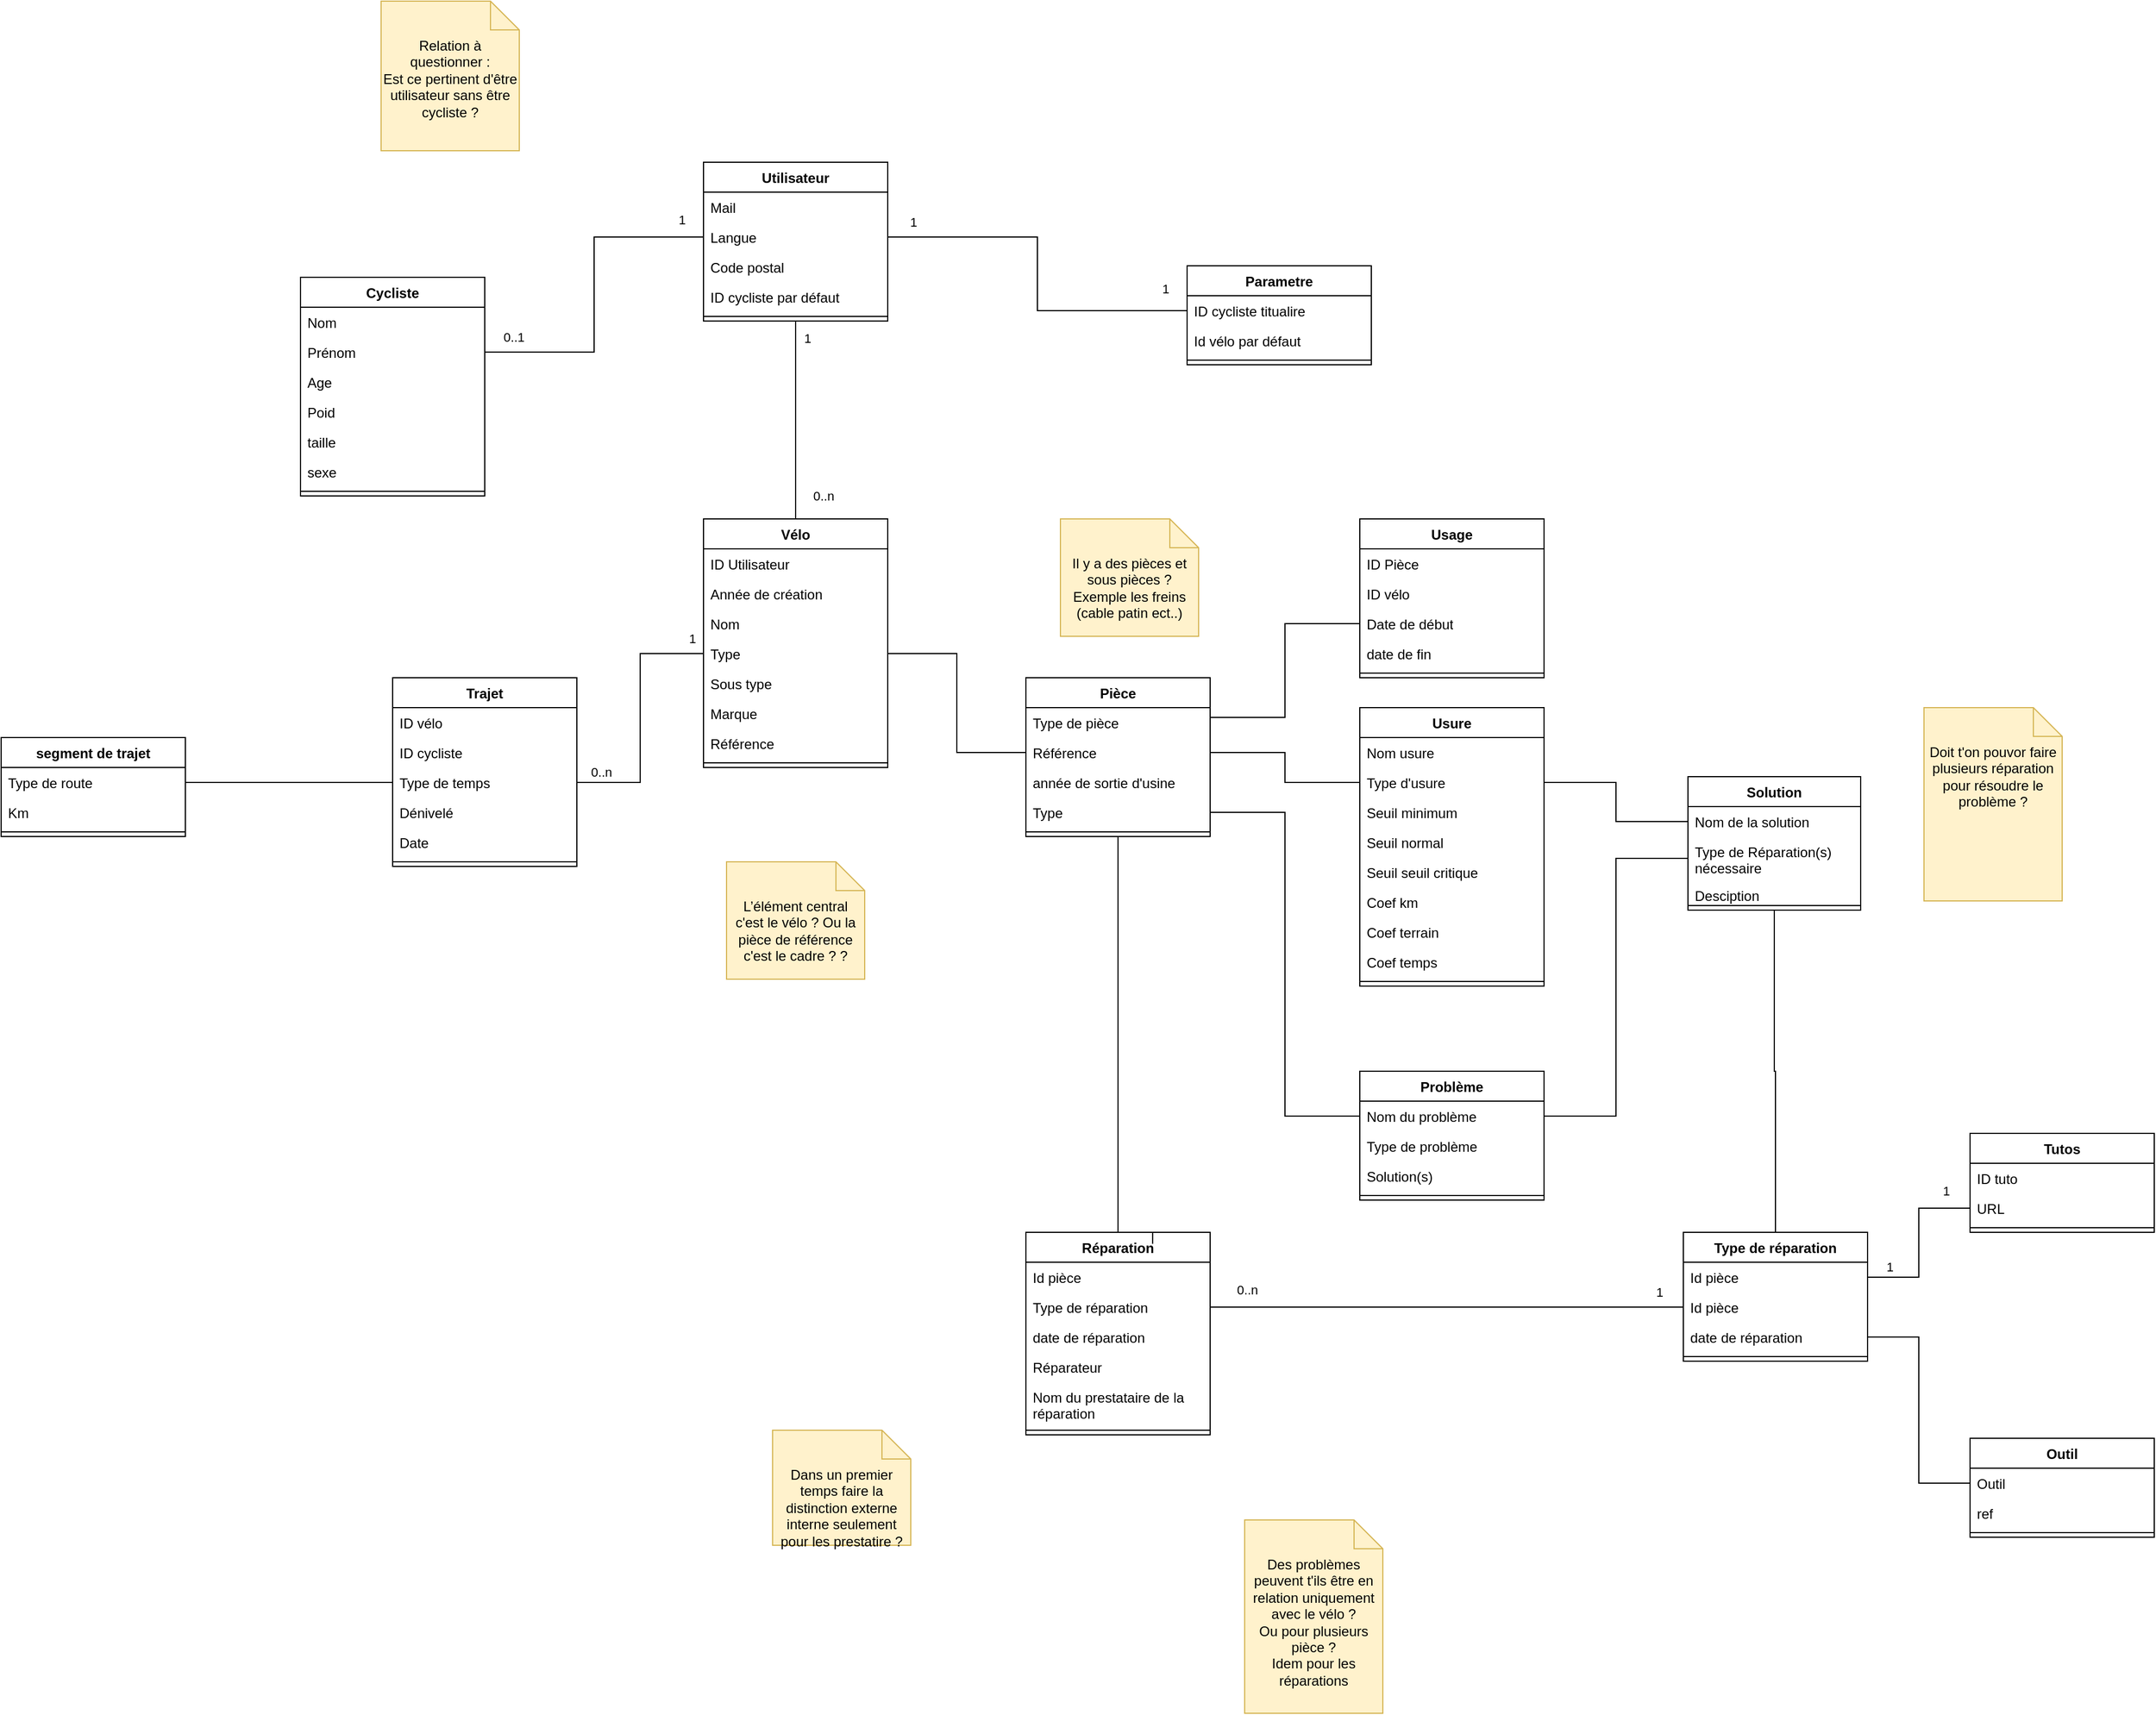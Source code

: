 <mxfile version="21.5.1" type="github">
  <diagram name="Page-1" id="J4AY9SnCHGe8KZv4-1K8">
    <mxGraphModel dx="1797" dy="1717" grid="1" gridSize="10" guides="1" tooltips="1" connect="1" arrows="1" fold="1" page="1" pageScale="1" pageWidth="827" pageHeight="1169" math="0" shadow="0">
      <root>
        <mxCell id="0" />
        <mxCell id="1" parent="0" />
        <mxCell id="DnWAwpr0GCzrHFZK8KwO-107" style="edgeStyle=orthogonalEdgeStyle;rounded=0;orthogonalLoop=1;jettySize=auto;html=1;exitX=0.5;exitY=1;exitDx=0;exitDy=0;entryX=0.5;entryY=0;entryDx=0;entryDy=0;endArrow=none;endFill=0;" edge="1" parent="1" source="DnWAwpr0GCzrHFZK8KwO-1" target="DnWAwpr0GCzrHFZK8KwO-11">
          <mxGeometry relative="1" as="geometry" />
        </mxCell>
        <mxCell id="DnWAwpr0GCzrHFZK8KwO-108" value="1" style="edgeLabel;html=1;align=center;verticalAlign=middle;resizable=0;points=[];fontSize=11;fontFamily=Helvetica;fontColor=default;" vertex="1" connectable="0" parent="DnWAwpr0GCzrHFZK8KwO-107">
          <mxGeometry x="-0.651" y="-2" relative="1" as="geometry">
            <mxPoint x="12" y="-15" as="offset" />
          </mxGeometry>
        </mxCell>
        <mxCell id="DnWAwpr0GCzrHFZK8KwO-109" value="0..n" style="edgeLabel;html=1;align=center;verticalAlign=middle;resizable=0;points=[];fontSize=11;fontFamily=Helvetica;fontColor=default;" vertex="1" connectable="0" parent="DnWAwpr0GCzrHFZK8KwO-107">
          <mxGeometry x="0.757" y="1" relative="1" as="geometry">
            <mxPoint x="23" y="1" as="offset" />
          </mxGeometry>
        </mxCell>
        <mxCell id="DnWAwpr0GCzrHFZK8KwO-1" value="Utilisateur" style="swimlane;fontStyle=1;align=center;verticalAlign=top;childLayout=stackLayout;horizontal=1;startSize=26;horizontalStack=0;resizeParent=1;resizeParentMax=0;resizeLast=0;collapsible=1;marginBottom=0;whiteSpace=wrap;html=1;" vertex="1" parent="1">
          <mxGeometry x="310" width="160" height="138" as="geometry" />
        </mxCell>
        <mxCell id="DnWAwpr0GCzrHFZK8KwO-10" value="Mail" style="text;strokeColor=none;fillColor=none;align=left;verticalAlign=top;spacingLeft=4;spacingRight=4;overflow=hidden;rotatable=0;points=[[0,0.5],[1,0.5]];portConstraint=eastwest;whiteSpace=wrap;html=1;" vertex="1" parent="DnWAwpr0GCzrHFZK8KwO-1">
          <mxGeometry y="26" width="160" height="26" as="geometry" />
        </mxCell>
        <mxCell id="DnWAwpr0GCzrHFZK8KwO-8" value="Langue" style="text;strokeColor=none;fillColor=none;align=left;verticalAlign=top;spacingLeft=4;spacingRight=4;overflow=hidden;rotatable=0;points=[[0,0.5],[1,0.5]];portConstraint=eastwest;whiteSpace=wrap;html=1;" vertex="1" parent="DnWAwpr0GCzrHFZK8KwO-1">
          <mxGeometry y="52" width="160" height="26" as="geometry" />
        </mxCell>
        <mxCell id="DnWAwpr0GCzrHFZK8KwO-9" value="Code postal" style="text;strokeColor=none;fillColor=none;align=left;verticalAlign=top;spacingLeft=4;spacingRight=4;overflow=hidden;rotatable=0;points=[[0,0.5],[1,0.5]];portConstraint=eastwest;whiteSpace=wrap;html=1;" vertex="1" parent="DnWAwpr0GCzrHFZK8KwO-1">
          <mxGeometry y="78" width="160" height="26" as="geometry" />
        </mxCell>
        <mxCell id="DnWAwpr0GCzrHFZK8KwO-59" value="ID cycliste par défaut" style="text;strokeColor=none;fillColor=none;align=left;verticalAlign=top;spacingLeft=4;spacingRight=4;overflow=hidden;rotatable=0;points=[[0,0.5],[1,0.5]];portConstraint=eastwest;whiteSpace=wrap;html=1;" vertex="1" parent="DnWAwpr0GCzrHFZK8KwO-1">
          <mxGeometry y="104" width="160" height="26" as="geometry" />
        </mxCell>
        <mxCell id="DnWAwpr0GCzrHFZK8KwO-3" value="" style="line;strokeWidth=1;fillColor=none;align=left;verticalAlign=middle;spacingTop=-1;spacingLeft=3;spacingRight=3;rotatable=0;labelPosition=right;points=[];portConstraint=eastwest;strokeColor=inherit;" vertex="1" parent="DnWAwpr0GCzrHFZK8KwO-1">
          <mxGeometry y="130" width="160" height="8" as="geometry" />
        </mxCell>
        <mxCell id="DnWAwpr0GCzrHFZK8KwO-11" value="Vélo" style="swimlane;fontStyle=1;align=center;verticalAlign=top;childLayout=stackLayout;horizontal=1;startSize=26;horizontalStack=0;resizeParent=1;resizeParentMax=0;resizeLast=0;collapsible=1;marginBottom=0;whiteSpace=wrap;html=1;" vertex="1" parent="1">
          <mxGeometry x="310" y="310" width="160" height="216" as="geometry" />
        </mxCell>
        <mxCell id="DnWAwpr0GCzrHFZK8KwO-20" value="ID Utilisateur" style="text;strokeColor=none;fillColor=none;align=left;verticalAlign=top;spacingLeft=4;spacingRight=4;overflow=hidden;rotatable=0;points=[[0,0.5],[1,0.5]];portConstraint=eastwest;whiteSpace=wrap;html=1;" vertex="1" parent="DnWAwpr0GCzrHFZK8KwO-11">
          <mxGeometry y="26" width="160" height="26" as="geometry" />
        </mxCell>
        <mxCell id="DnWAwpr0GCzrHFZK8KwO-13" value="Année de création" style="text;strokeColor=none;fillColor=none;align=left;verticalAlign=top;spacingLeft=4;spacingRight=4;overflow=hidden;rotatable=0;points=[[0,0.5],[1,0.5]];portConstraint=eastwest;whiteSpace=wrap;html=1;" vertex="1" parent="DnWAwpr0GCzrHFZK8KwO-11">
          <mxGeometry y="52" width="160" height="26" as="geometry" />
        </mxCell>
        <mxCell id="DnWAwpr0GCzrHFZK8KwO-16" value="Nom" style="text;strokeColor=none;fillColor=none;align=left;verticalAlign=top;spacingLeft=4;spacingRight=4;overflow=hidden;rotatable=0;points=[[0,0.5],[1,0.5]];portConstraint=eastwest;whiteSpace=wrap;html=1;" vertex="1" parent="DnWAwpr0GCzrHFZK8KwO-11">
          <mxGeometry y="78" width="160" height="26" as="geometry" />
        </mxCell>
        <mxCell id="DnWAwpr0GCzrHFZK8KwO-18" value="Type" style="text;strokeColor=none;fillColor=none;align=left;verticalAlign=top;spacingLeft=4;spacingRight=4;overflow=hidden;rotatable=0;points=[[0,0.5],[1,0.5]];portConstraint=eastwest;whiteSpace=wrap;html=1;" vertex="1" parent="DnWAwpr0GCzrHFZK8KwO-11">
          <mxGeometry y="104" width="160" height="26" as="geometry" />
        </mxCell>
        <mxCell id="DnWAwpr0GCzrHFZK8KwO-87" value="Sous type" style="text;strokeColor=none;fillColor=none;align=left;verticalAlign=top;spacingLeft=4;spacingRight=4;overflow=hidden;rotatable=0;points=[[0,0.5],[1,0.5]];portConstraint=eastwest;whiteSpace=wrap;html=1;" vertex="1" parent="DnWAwpr0GCzrHFZK8KwO-11">
          <mxGeometry y="130" width="160" height="26" as="geometry" />
        </mxCell>
        <mxCell id="DnWAwpr0GCzrHFZK8KwO-90" value="&lt;div&gt;Marque&lt;/div&gt;" style="text;strokeColor=none;fillColor=none;align=left;verticalAlign=top;spacingLeft=4;spacingRight=4;overflow=hidden;rotatable=0;points=[[0,0.5],[1,0.5]];portConstraint=eastwest;whiteSpace=wrap;html=1;" vertex="1" parent="DnWAwpr0GCzrHFZK8KwO-11">
          <mxGeometry y="156" width="160" height="26" as="geometry" />
        </mxCell>
        <mxCell id="DnWAwpr0GCzrHFZK8KwO-88" value="Référence" style="text;strokeColor=none;fillColor=none;align=left;verticalAlign=top;spacingLeft=4;spacingRight=4;overflow=hidden;rotatable=0;points=[[0,0.5],[1,0.5]];portConstraint=eastwest;whiteSpace=wrap;html=1;" vertex="1" parent="DnWAwpr0GCzrHFZK8KwO-11">
          <mxGeometry y="182" width="160" height="26" as="geometry" />
        </mxCell>
        <mxCell id="DnWAwpr0GCzrHFZK8KwO-19" value="" style="line;strokeWidth=1;fillColor=none;align=left;verticalAlign=middle;spacingTop=-1;spacingLeft=3;spacingRight=3;rotatable=0;labelPosition=right;points=[];portConstraint=eastwest;strokeColor=inherit;" vertex="1" parent="DnWAwpr0GCzrHFZK8KwO-11">
          <mxGeometry y="208" width="160" height="8" as="geometry" />
        </mxCell>
        <mxCell id="DnWAwpr0GCzrHFZK8KwO-95" style="edgeStyle=orthogonalEdgeStyle;rounded=0;orthogonalLoop=1;jettySize=auto;html=1;exitX=1;exitY=0.25;exitDx=0;exitDy=0;entryX=0;entryY=0.5;entryDx=0;entryDy=0;endArrow=none;endFill=0;" edge="1" parent="1" source="DnWAwpr0GCzrHFZK8KwO-21" target="DnWAwpr0GCzrHFZK8KwO-83">
          <mxGeometry relative="1" as="geometry" />
        </mxCell>
        <mxCell id="DnWAwpr0GCzrHFZK8KwO-21" value="Pièce" style="swimlane;fontStyle=1;align=center;verticalAlign=top;childLayout=stackLayout;horizontal=1;startSize=26;horizontalStack=0;resizeParent=1;resizeParentMax=0;resizeLast=0;collapsible=1;marginBottom=0;whiteSpace=wrap;html=1;" vertex="1" parent="1">
          <mxGeometry x="590" y="448" width="160" height="138" as="geometry" />
        </mxCell>
        <mxCell id="DnWAwpr0GCzrHFZK8KwO-23" value="Type de pièce" style="text;strokeColor=none;fillColor=none;align=left;verticalAlign=top;spacingLeft=4;spacingRight=4;overflow=hidden;rotatable=0;points=[[0,0.5],[1,0.5]];portConstraint=eastwest;whiteSpace=wrap;html=1;" vertex="1" parent="DnWAwpr0GCzrHFZK8KwO-21">
          <mxGeometry y="26" width="160" height="26" as="geometry" />
        </mxCell>
        <mxCell id="DnWAwpr0GCzrHFZK8KwO-24" value="Référence" style="text;strokeColor=none;fillColor=none;align=left;verticalAlign=top;spacingLeft=4;spacingRight=4;overflow=hidden;rotatable=0;points=[[0,0.5],[1,0.5]];portConstraint=eastwest;whiteSpace=wrap;html=1;" vertex="1" parent="DnWAwpr0GCzrHFZK8KwO-21">
          <mxGeometry y="52" width="160" height="26" as="geometry" />
        </mxCell>
        <mxCell id="DnWAwpr0GCzrHFZK8KwO-25" value="année de sortie d&#39;usine " style="text;strokeColor=none;fillColor=none;align=left;verticalAlign=top;spacingLeft=4;spacingRight=4;overflow=hidden;rotatable=0;points=[[0,0.5],[1,0.5]];portConstraint=eastwest;whiteSpace=wrap;html=1;" vertex="1" parent="DnWAwpr0GCzrHFZK8KwO-21">
          <mxGeometry y="78" width="160" height="26" as="geometry" />
        </mxCell>
        <mxCell id="DnWAwpr0GCzrHFZK8KwO-26" value="Type" style="text;strokeColor=none;fillColor=none;align=left;verticalAlign=top;spacingLeft=4;spacingRight=4;overflow=hidden;rotatable=0;points=[[0,0.5],[1,0.5]];portConstraint=eastwest;whiteSpace=wrap;html=1;" vertex="1" parent="DnWAwpr0GCzrHFZK8KwO-21">
          <mxGeometry y="104" width="160" height="26" as="geometry" />
        </mxCell>
        <mxCell id="DnWAwpr0GCzrHFZK8KwO-27" value="" style="line;strokeWidth=1;fillColor=none;align=left;verticalAlign=middle;spacingTop=-1;spacingLeft=3;spacingRight=3;rotatable=0;labelPosition=right;points=[];portConstraint=eastwest;strokeColor=inherit;" vertex="1" parent="DnWAwpr0GCzrHFZK8KwO-21">
          <mxGeometry y="130" width="160" height="8" as="geometry" />
        </mxCell>
        <mxCell id="DnWAwpr0GCzrHFZK8KwO-28" value="Trajet" style="swimlane;fontStyle=1;align=center;verticalAlign=top;childLayout=stackLayout;horizontal=1;startSize=26;horizontalStack=0;resizeParent=1;resizeParentMax=0;resizeLast=0;collapsible=1;marginBottom=0;whiteSpace=wrap;html=1;" vertex="1" parent="1">
          <mxGeometry x="40" y="448" width="160" height="164" as="geometry" />
        </mxCell>
        <mxCell id="DnWAwpr0GCzrHFZK8KwO-29" value="ID vélo" style="text;strokeColor=none;fillColor=none;align=left;verticalAlign=top;spacingLeft=4;spacingRight=4;overflow=hidden;rotatable=0;points=[[0,0.5],[1,0.5]];portConstraint=eastwest;whiteSpace=wrap;html=1;" vertex="1" parent="DnWAwpr0GCzrHFZK8KwO-28">
          <mxGeometry y="26" width="160" height="26" as="geometry" />
        </mxCell>
        <mxCell id="DnWAwpr0GCzrHFZK8KwO-30" value="ID cycliste" style="text;strokeColor=none;fillColor=none;align=left;verticalAlign=top;spacingLeft=4;spacingRight=4;overflow=hidden;rotatable=0;points=[[0,0.5],[1,0.5]];portConstraint=eastwest;whiteSpace=wrap;html=1;" vertex="1" parent="DnWAwpr0GCzrHFZK8KwO-28">
          <mxGeometry y="52" width="160" height="26" as="geometry" />
        </mxCell>
        <mxCell id="DnWAwpr0GCzrHFZK8KwO-32" value="Type de temps " style="text;strokeColor=none;fillColor=none;align=left;verticalAlign=top;spacingLeft=4;spacingRight=4;overflow=hidden;rotatable=0;points=[[0,0.5],[1,0.5]];portConstraint=eastwest;whiteSpace=wrap;html=1;" vertex="1" parent="DnWAwpr0GCzrHFZK8KwO-28">
          <mxGeometry y="78" width="160" height="26" as="geometry" />
        </mxCell>
        <mxCell id="DnWAwpr0GCzrHFZK8KwO-70" value="Dénivelé" style="text;strokeColor=none;fillColor=none;align=left;verticalAlign=top;spacingLeft=4;spacingRight=4;overflow=hidden;rotatable=0;points=[[0,0.5],[1,0.5]];portConstraint=eastwest;whiteSpace=wrap;html=1;" vertex="1" parent="DnWAwpr0GCzrHFZK8KwO-28">
          <mxGeometry y="104" width="160" height="26" as="geometry" />
        </mxCell>
        <mxCell id="DnWAwpr0GCzrHFZK8KwO-80" value="Date" style="text;strokeColor=none;fillColor=none;align=left;verticalAlign=top;spacingLeft=4;spacingRight=4;overflow=hidden;rotatable=0;points=[[0,0.5],[1,0.5]];portConstraint=eastwest;whiteSpace=wrap;html=1;" vertex="1" parent="DnWAwpr0GCzrHFZK8KwO-28">
          <mxGeometry y="130" width="160" height="26" as="geometry" />
        </mxCell>
        <mxCell id="DnWAwpr0GCzrHFZK8KwO-34" value="" style="line;strokeWidth=1;fillColor=none;align=left;verticalAlign=middle;spacingTop=-1;spacingLeft=3;spacingRight=3;rotatable=0;labelPosition=right;points=[];portConstraint=eastwest;strokeColor=inherit;" vertex="1" parent="DnWAwpr0GCzrHFZK8KwO-28">
          <mxGeometry y="156" width="160" height="8" as="geometry" />
        </mxCell>
        <mxCell id="DnWAwpr0GCzrHFZK8KwO-38" value="segment de trajet" style="swimlane;fontStyle=1;align=center;verticalAlign=top;childLayout=stackLayout;horizontal=1;startSize=26;horizontalStack=0;resizeParent=1;resizeParentMax=0;resizeLast=0;collapsible=1;marginBottom=0;whiteSpace=wrap;html=1;" vertex="1" parent="1">
          <mxGeometry x="-300" y="500" width="160" height="86" as="geometry" />
        </mxCell>
        <mxCell id="DnWAwpr0GCzrHFZK8KwO-42" value="Type de route " style="text;strokeColor=none;fillColor=none;align=left;verticalAlign=top;spacingLeft=4;spacingRight=4;overflow=hidden;rotatable=0;points=[[0,0.5],[1,0.5]];portConstraint=eastwest;whiteSpace=wrap;html=1;" vertex="1" parent="DnWAwpr0GCzrHFZK8KwO-38">
          <mxGeometry y="26" width="160" height="26" as="geometry" />
        </mxCell>
        <mxCell id="DnWAwpr0GCzrHFZK8KwO-47" value="Km" style="text;strokeColor=none;fillColor=none;align=left;verticalAlign=top;spacingLeft=4;spacingRight=4;overflow=hidden;rotatable=0;points=[[0,0.5],[1,0.5]];portConstraint=eastwest;whiteSpace=wrap;html=1;" vertex="1" parent="DnWAwpr0GCzrHFZK8KwO-38">
          <mxGeometry y="52" width="160" height="26" as="geometry" />
        </mxCell>
        <mxCell id="DnWAwpr0GCzrHFZK8KwO-44" value="" style="line;strokeWidth=1;fillColor=none;align=left;verticalAlign=middle;spacingTop=-1;spacingLeft=3;spacingRight=3;rotatable=0;labelPosition=right;points=[];portConstraint=eastwest;strokeColor=inherit;" vertex="1" parent="DnWAwpr0GCzrHFZK8KwO-38">
          <mxGeometry y="78" width="160" height="8" as="geometry" />
        </mxCell>
        <mxCell id="DnWAwpr0GCzrHFZK8KwO-46" value="" style="edgeStyle=orthogonalEdgeStyle;rounded=0;orthogonalLoop=1;jettySize=auto;html=1;endArrow=none;endFill=0;" edge="1" parent="1" source="DnWAwpr0GCzrHFZK8KwO-42">
          <mxGeometry relative="1" as="geometry">
            <mxPoint x="40" y="539" as="targetPoint" />
          </mxGeometry>
        </mxCell>
        <mxCell id="DnWAwpr0GCzrHFZK8KwO-50" value="Cycliste" style="swimlane;fontStyle=1;align=center;verticalAlign=top;childLayout=stackLayout;horizontal=1;startSize=26;horizontalStack=0;resizeParent=1;resizeParentMax=0;resizeLast=0;collapsible=1;marginBottom=0;whiteSpace=wrap;html=1;" vertex="1" parent="1">
          <mxGeometry x="-40" y="100" width="160" height="190" as="geometry" />
        </mxCell>
        <mxCell id="DnWAwpr0GCzrHFZK8KwO-51" value="Nom" style="text;strokeColor=none;fillColor=none;align=left;verticalAlign=top;spacingLeft=4;spacingRight=4;overflow=hidden;rotatable=0;points=[[0,0.5],[1,0.5]];portConstraint=eastwest;whiteSpace=wrap;html=1;" vertex="1" parent="DnWAwpr0GCzrHFZK8KwO-50">
          <mxGeometry y="26" width="160" height="26" as="geometry" />
        </mxCell>
        <mxCell id="DnWAwpr0GCzrHFZK8KwO-52" value="Prénom" style="text;strokeColor=none;fillColor=none;align=left;verticalAlign=top;spacingLeft=4;spacingRight=4;overflow=hidden;rotatable=0;points=[[0,0.5],[1,0.5]];portConstraint=eastwest;whiteSpace=wrap;html=1;" vertex="1" parent="DnWAwpr0GCzrHFZK8KwO-50">
          <mxGeometry y="52" width="160" height="26" as="geometry" />
        </mxCell>
        <mxCell id="DnWAwpr0GCzrHFZK8KwO-53" value="&lt;div&gt;Age&lt;/div&gt;" style="text;strokeColor=none;fillColor=none;align=left;verticalAlign=top;spacingLeft=4;spacingRight=4;overflow=hidden;rotatable=0;points=[[0,0.5],[1,0.5]];portConstraint=eastwest;whiteSpace=wrap;html=1;" vertex="1" parent="DnWAwpr0GCzrHFZK8KwO-50">
          <mxGeometry y="78" width="160" height="26" as="geometry" />
        </mxCell>
        <mxCell id="DnWAwpr0GCzrHFZK8KwO-56" value="Poid" style="text;strokeColor=none;fillColor=none;align=left;verticalAlign=top;spacingLeft=4;spacingRight=4;overflow=hidden;rotatable=0;points=[[0,0.5],[1,0.5]];portConstraint=eastwest;whiteSpace=wrap;html=1;" vertex="1" parent="DnWAwpr0GCzrHFZK8KwO-50">
          <mxGeometry y="104" width="160" height="26" as="geometry" />
        </mxCell>
        <mxCell id="DnWAwpr0GCzrHFZK8KwO-57" value="taille" style="text;strokeColor=none;fillColor=none;align=left;verticalAlign=top;spacingLeft=4;spacingRight=4;overflow=hidden;rotatable=0;points=[[0,0.5],[1,0.5]];portConstraint=eastwest;whiteSpace=wrap;html=1;" vertex="1" parent="DnWAwpr0GCzrHFZK8KwO-50">
          <mxGeometry y="130" width="160" height="26" as="geometry" />
        </mxCell>
        <mxCell id="DnWAwpr0GCzrHFZK8KwO-58" value="sexe" style="text;strokeColor=none;fillColor=none;align=left;verticalAlign=top;spacingLeft=4;spacingRight=4;overflow=hidden;rotatable=0;points=[[0,0.5],[1,0.5]];portConstraint=eastwest;whiteSpace=wrap;html=1;" vertex="1" parent="DnWAwpr0GCzrHFZK8KwO-50">
          <mxGeometry y="156" width="160" height="26" as="geometry" />
        </mxCell>
        <mxCell id="DnWAwpr0GCzrHFZK8KwO-54" value="" style="line;strokeWidth=1;fillColor=none;align=left;verticalAlign=middle;spacingTop=-1;spacingLeft=3;spacingRight=3;rotatable=0;labelPosition=right;points=[];portConstraint=eastwest;strokeColor=inherit;" vertex="1" parent="DnWAwpr0GCzrHFZK8KwO-50">
          <mxGeometry y="182" width="160" height="8" as="geometry" />
        </mxCell>
        <mxCell id="DnWAwpr0GCzrHFZK8KwO-55" style="edgeStyle=orthogonalEdgeStyle;rounded=0;orthogonalLoop=1;jettySize=auto;html=1;exitX=0;exitY=0.5;exitDx=0;exitDy=0;entryX=1;entryY=0.5;entryDx=0;entryDy=0;endArrow=none;endFill=0;" edge="1" parent="1" source="DnWAwpr0GCzrHFZK8KwO-8" target="DnWAwpr0GCzrHFZK8KwO-52">
          <mxGeometry relative="1" as="geometry" />
        </mxCell>
        <mxCell id="DnWAwpr0GCzrHFZK8KwO-104" value="0..1" style="edgeLabel;html=1;align=center;verticalAlign=middle;resizable=0;points=[];" vertex="1" connectable="0" parent="DnWAwpr0GCzrHFZK8KwO-55">
          <mxGeometry x="0.828" y="3" relative="1" as="geometry">
            <mxPoint y="-16" as="offset" />
          </mxGeometry>
        </mxCell>
        <mxCell id="DnWAwpr0GCzrHFZK8KwO-105" value="1" style="edgeLabel;html=1;align=center;verticalAlign=middle;resizable=0;points=[];" vertex="1" connectable="0" parent="DnWAwpr0GCzrHFZK8KwO-55">
          <mxGeometry x="-0.865" relative="1" as="geometry">
            <mxPoint y="-15" as="offset" />
          </mxGeometry>
        </mxCell>
        <mxCell id="DnWAwpr0GCzrHFZK8KwO-60" value="Parametre" style="swimlane;fontStyle=1;align=center;verticalAlign=top;childLayout=stackLayout;horizontal=1;startSize=26;horizontalStack=0;resizeParent=1;resizeParentMax=0;resizeLast=0;collapsible=1;marginBottom=0;whiteSpace=wrap;html=1;" vertex="1" parent="1">
          <mxGeometry x="730" y="90" width="160" height="86" as="geometry" />
        </mxCell>
        <mxCell id="DnWAwpr0GCzrHFZK8KwO-61" value="ID cycliste titualire" style="text;strokeColor=none;fillColor=none;align=left;verticalAlign=top;spacingLeft=4;spacingRight=4;overflow=hidden;rotatable=0;points=[[0,0.5],[1,0.5]];portConstraint=eastwest;whiteSpace=wrap;html=1;" vertex="1" parent="DnWAwpr0GCzrHFZK8KwO-60">
          <mxGeometry y="26" width="160" height="26" as="geometry" />
        </mxCell>
        <mxCell id="DnWAwpr0GCzrHFZK8KwO-62" value="Id vélo par défaut" style="text;strokeColor=none;fillColor=none;align=left;verticalAlign=top;spacingLeft=4;spacingRight=4;overflow=hidden;rotatable=0;points=[[0,0.5],[1,0.5]];portConstraint=eastwest;whiteSpace=wrap;html=1;" vertex="1" parent="DnWAwpr0GCzrHFZK8KwO-60">
          <mxGeometry y="52" width="160" height="26" as="geometry" />
        </mxCell>
        <mxCell id="DnWAwpr0GCzrHFZK8KwO-67" value="" style="line;strokeWidth=1;fillColor=none;align=left;verticalAlign=middle;spacingTop=-1;spacingLeft=3;spacingRight=3;rotatable=0;labelPosition=right;points=[];portConstraint=eastwest;strokeColor=inherit;" vertex="1" parent="DnWAwpr0GCzrHFZK8KwO-60">
          <mxGeometry y="78" width="160" height="8" as="geometry" />
        </mxCell>
        <mxCell id="DnWAwpr0GCzrHFZK8KwO-68" style="edgeStyle=orthogonalEdgeStyle;rounded=0;orthogonalLoop=1;jettySize=auto;html=1;exitX=1;exitY=0.5;exitDx=0;exitDy=0;entryX=0;entryY=0.5;entryDx=0;entryDy=0;endArrow=none;endFill=0;" edge="1" parent="1" source="DnWAwpr0GCzrHFZK8KwO-8" target="DnWAwpr0GCzrHFZK8KwO-61">
          <mxGeometry relative="1" as="geometry" />
        </mxCell>
        <mxCell id="DnWAwpr0GCzrHFZK8KwO-102" value="1" style="edgeLabel;html=1;align=center;verticalAlign=middle;resizable=0;points=[];" vertex="1" connectable="0" parent="DnWAwpr0GCzrHFZK8KwO-68">
          <mxGeometry x="-0.865" y="-3" relative="1" as="geometry">
            <mxPoint y="-16" as="offset" />
          </mxGeometry>
        </mxCell>
        <mxCell id="DnWAwpr0GCzrHFZK8KwO-103" value="1" style="edgeLabel;html=1;align=center;verticalAlign=middle;resizable=0;points=[];" vertex="1" connectable="0" parent="DnWAwpr0GCzrHFZK8KwO-68">
          <mxGeometry x="0.879" y="-1" relative="1" as="geometry">
            <mxPoint y="-20" as="offset" />
          </mxGeometry>
        </mxCell>
        <mxCell id="DnWAwpr0GCzrHFZK8KwO-71" value="Usure" style="swimlane;fontStyle=1;align=center;verticalAlign=top;childLayout=stackLayout;horizontal=1;startSize=26;horizontalStack=0;resizeParent=1;resizeParentMax=0;resizeLast=0;collapsible=1;marginBottom=0;whiteSpace=wrap;html=1;" vertex="1" parent="1">
          <mxGeometry x="880" y="474" width="160" height="242" as="geometry" />
        </mxCell>
        <mxCell id="DnWAwpr0GCzrHFZK8KwO-75" value="Nom usure" style="text;strokeColor=none;fillColor=none;align=left;verticalAlign=top;spacingLeft=4;spacingRight=4;overflow=hidden;rotatable=0;points=[[0,0.5],[1,0.5]];portConstraint=eastwest;whiteSpace=wrap;html=1;" vertex="1" parent="DnWAwpr0GCzrHFZK8KwO-71">
          <mxGeometry y="26" width="160" height="26" as="geometry" />
        </mxCell>
        <mxCell id="DnWAwpr0GCzrHFZK8KwO-72" value="Type d&#39;usure" style="text;strokeColor=none;fillColor=none;align=left;verticalAlign=top;spacingLeft=4;spacingRight=4;overflow=hidden;rotatable=0;points=[[0,0.5],[1,0.5]];portConstraint=eastwest;whiteSpace=wrap;html=1;" vertex="1" parent="DnWAwpr0GCzrHFZK8KwO-71">
          <mxGeometry y="52" width="160" height="26" as="geometry" />
        </mxCell>
        <mxCell id="DnWAwpr0GCzrHFZK8KwO-120" value="Seuil minimum" style="text;strokeColor=none;fillColor=none;align=left;verticalAlign=top;spacingLeft=4;spacingRight=4;overflow=hidden;rotatable=0;points=[[0,0.5],[1,0.5]];portConstraint=eastwest;whiteSpace=wrap;html=1;" vertex="1" parent="DnWAwpr0GCzrHFZK8KwO-71">
          <mxGeometry y="78" width="160" height="26" as="geometry" />
        </mxCell>
        <mxCell id="DnWAwpr0GCzrHFZK8KwO-121" value="Seuil normal " style="text;strokeColor=none;fillColor=none;align=left;verticalAlign=top;spacingLeft=4;spacingRight=4;overflow=hidden;rotatable=0;points=[[0,0.5],[1,0.5]];portConstraint=eastwest;whiteSpace=wrap;html=1;" vertex="1" parent="DnWAwpr0GCzrHFZK8KwO-71">
          <mxGeometry y="104" width="160" height="26" as="geometry" />
        </mxCell>
        <mxCell id="DnWAwpr0GCzrHFZK8KwO-126" value="Seuil seuil critique " style="text;strokeColor=none;fillColor=none;align=left;verticalAlign=top;spacingLeft=4;spacingRight=4;overflow=hidden;rotatable=0;points=[[0,0.5],[1,0.5]];portConstraint=eastwest;whiteSpace=wrap;html=1;" vertex="1" parent="DnWAwpr0GCzrHFZK8KwO-71">
          <mxGeometry y="130" width="160" height="26" as="geometry" />
        </mxCell>
        <mxCell id="DnWAwpr0GCzrHFZK8KwO-127" value="Coef km" style="text;strokeColor=none;fillColor=none;align=left;verticalAlign=top;spacingLeft=4;spacingRight=4;overflow=hidden;rotatable=0;points=[[0,0.5],[1,0.5]];portConstraint=eastwest;whiteSpace=wrap;html=1;" vertex="1" parent="DnWAwpr0GCzrHFZK8KwO-71">
          <mxGeometry y="156" width="160" height="26" as="geometry" />
        </mxCell>
        <mxCell id="DnWAwpr0GCzrHFZK8KwO-128" value="Coef terrain" style="text;strokeColor=none;fillColor=none;align=left;verticalAlign=top;spacingLeft=4;spacingRight=4;overflow=hidden;rotatable=0;points=[[0,0.5],[1,0.5]];portConstraint=eastwest;whiteSpace=wrap;html=1;" vertex="1" parent="DnWAwpr0GCzrHFZK8KwO-71">
          <mxGeometry y="182" width="160" height="26" as="geometry" />
        </mxCell>
        <mxCell id="DnWAwpr0GCzrHFZK8KwO-129" value="Coef temps" style="text;strokeColor=none;fillColor=none;align=left;verticalAlign=top;spacingLeft=4;spacingRight=4;overflow=hidden;rotatable=0;points=[[0,0.5],[1,0.5]];portConstraint=eastwest;whiteSpace=wrap;html=1;" vertex="1" parent="DnWAwpr0GCzrHFZK8KwO-71">
          <mxGeometry y="208" width="160" height="26" as="geometry" />
        </mxCell>
        <mxCell id="DnWAwpr0GCzrHFZK8KwO-76" value="" style="line;strokeWidth=1;fillColor=none;align=left;verticalAlign=middle;spacingTop=-1;spacingLeft=3;spacingRight=3;rotatable=0;labelPosition=right;points=[];portConstraint=eastwest;strokeColor=inherit;" vertex="1" parent="DnWAwpr0GCzrHFZK8KwO-71">
          <mxGeometry y="234" width="160" height="8" as="geometry" />
        </mxCell>
        <mxCell id="DnWAwpr0GCzrHFZK8KwO-81" value="Usage" style="swimlane;fontStyle=1;align=center;verticalAlign=top;childLayout=stackLayout;horizontal=1;startSize=26;horizontalStack=0;resizeParent=1;resizeParentMax=0;resizeLast=0;collapsible=1;marginBottom=0;whiteSpace=wrap;html=1;" vertex="1" parent="1">
          <mxGeometry x="880" y="310" width="160" height="138" as="geometry" />
        </mxCell>
        <mxCell id="DnWAwpr0GCzrHFZK8KwO-82" value="ID Pièce" style="text;strokeColor=none;fillColor=none;align=left;verticalAlign=top;spacingLeft=4;spacingRight=4;overflow=hidden;rotatable=0;points=[[0,0.5],[1,0.5]];portConstraint=eastwest;whiteSpace=wrap;html=1;" vertex="1" parent="DnWAwpr0GCzrHFZK8KwO-81">
          <mxGeometry y="26" width="160" height="26" as="geometry" />
        </mxCell>
        <mxCell id="DnWAwpr0GCzrHFZK8KwO-101" value="ID vélo" style="text;strokeColor=none;fillColor=none;align=left;verticalAlign=top;spacingLeft=4;spacingRight=4;overflow=hidden;rotatable=0;points=[[0,0.5],[1,0.5]];portConstraint=eastwest;whiteSpace=wrap;html=1;" vertex="1" parent="DnWAwpr0GCzrHFZK8KwO-81">
          <mxGeometry y="52" width="160" height="26" as="geometry" />
        </mxCell>
        <mxCell id="DnWAwpr0GCzrHFZK8KwO-83" value="Date de début" style="text;strokeColor=none;fillColor=none;align=left;verticalAlign=top;spacingLeft=4;spacingRight=4;overflow=hidden;rotatable=0;points=[[0,0.5],[1,0.5]];portConstraint=eastwest;whiteSpace=wrap;html=1;" vertex="1" parent="DnWAwpr0GCzrHFZK8KwO-81">
          <mxGeometry y="78" width="160" height="26" as="geometry" />
        </mxCell>
        <mxCell id="DnWAwpr0GCzrHFZK8KwO-84" value="date de fin" style="text;strokeColor=none;fillColor=none;align=left;verticalAlign=top;spacingLeft=4;spacingRight=4;overflow=hidden;rotatable=0;points=[[0,0.5],[1,0.5]];portConstraint=eastwest;whiteSpace=wrap;html=1;" vertex="1" parent="DnWAwpr0GCzrHFZK8KwO-81">
          <mxGeometry y="104" width="160" height="26" as="geometry" />
        </mxCell>
        <mxCell id="DnWAwpr0GCzrHFZK8KwO-86" value="" style="line;strokeWidth=1;fillColor=none;align=left;verticalAlign=middle;spacingTop=-1;spacingLeft=3;spacingRight=3;rotatable=0;labelPosition=right;points=[];portConstraint=eastwest;strokeColor=inherit;" vertex="1" parent="DnWAwpr0GCzrHFZK8KwO-81">
          <mxGeometry y="130" width="160" height="8" as="geometry" />
        </mxCell>
        <mxCell id="DnWAwpr0GCzrHFZK8KwO-89" value="" style="edgeStyle=orthogonalEdgeStyle;rounded=0;orthogonalLoop=1;jettySize=auto;html=1;exitX=1;exitY=0.5;exitDx=0;exitDy=0;endArrow=none;endFill=0;" edge="1" parent="1" source="DnWAwpr0GCzrHFZK8KwO-18" target="DnWAwpr0GCzrHFZK8KwO-24">
          <mxGeometry relative="1" as="geometry" />
        </mxCell>
        <mxCell id="DnWAwpr0GCzrHFZK8KwO-91" value="Problème" style="swimlane;fontStyle=1;align=center;verticalAlign=top;childLayout=stackLayout;horizontal=1;startSize=26;horizontalStack=0;resizeParent=1;resizeParentMax=0;resizeLast=0;collapsible=1;marginBottom=0;whiteSpace=wrap;html=1;" vertex="1" parent="1">
          <mxGeometry x="880" y="790" width="160" height="112" as="geometry" />
        </mxCell>
        <mxCell id="DnWAwpr0GCzrHFZK8KwO-92" value="Nom du problème" style="text;strokeColor=none;fillColor=none;align=left;verticalAlign=top;spacingLeft=4;spacingRight=4;overflow=hidden;rotatable=0;points=[[0,0.5],[1,0.5]];portConstraint=eastwest;whiteSpace=wrap;html=1;" vertex="1" parent="DnWAwpr0GCzrHFZK8KwO-91">
          <mxGeometry y="26" width="160" height="26" as="geometry" />
        </mxCell>
        <mxCell id="DnWAwpr0GCzrHFZK8KwO-93" value="Type de problème" style="text;strokeColor=none;fillColor=none;align=left;verticalAlign=top;spacingLeft=4;spacingRight=4;overflow=hidden;rotatable=0;points=[[0,0.5],[1,0.5]];portConstraint=eastwest;whiteSpace=wrap;html=1;" vertex="1" parent="DnWAwpr0GCzrHFZK8KwO-91">
          <mxGeometry y="52" width="160" height="26" as="geometry" />
        </mxCell>
        <mxCell id="DnWAwpr0GCzrHFZK8KwO-144" value="Solution(s)" style="text;strokeColor=none;fillColor=none;align=left;verticalAlign=top;spacingLeft=4;spacingRight=4;overflow=hidden;rotatable=0;points=[[0,0.5],[1,0.5]];portConstraint=eastwest;whiteSpace=wrap;html=1;" vertex="1" parent="DnWAwpr0GCzrHFZK8KwO-91">
          <mxGeometry y="78" width="160" height="26" as="geometry" />
        </mxCell>
        <mxCell id="DnWAwpr0GCzrHFZK8KwO-94" value="" style="line;strokeWidth=1;fillColor=none;align=left;verticalAlign=middle;spacingTop=-1;spacingLeft=3;spacingRight=3;rotatable=0;labelPosition=right;points=[];portConstraint=eastwest;strokeColor=inherit;" vertex="1" parent="DnWAwpr0GCzrHFZK8KwO-91">
          <mxGeometry y="104" width="160" height="8" as="geometry" />
        </mxCell>
        <mxCell id="DnWAwpr0GCzrHFZK8KwO-96" style="edgeStyle=orthogonalEdgeStyle;rounded=0;orthogonalLoop=1;jettySize=auto;html=1;exitX=0;exitY=0.5;exitDx=0;exitDy=0;entryX=1;entryY=0.5;entryDx=0;entryDy=0;endArrow=none;endFill=0;" edge="1" parent="1" source="DnWAwpr0GCzrHFZK8KwO-18" target="DnWAwpr0GCzrHFZK8KwO-32">
          <mxGeometry relative="1" as="geometry" />
        </mxCell>
        <mxCell id="DnWAwpr0GCzrHFZK8KwO-110" value="1" style="edgeLabel;html=1;align=center;verticalAlign=middle;resizable=0;points=[];fontSize=11;fontFamily=Helvetica;fontColor=default;" vertex="1" connectable="0" parent="DnWAwpr0GCzrHFZK8KwO-96">
          <mxGeometry x="-0.78" y="2" relative="1" as="geometry">
            <mxPoint x="14" y="-15" as="offset" />
          </mxGeometry>
        </mxCell>
        <mxCell id="DnWAwpr0GCzrHFZK8KwO-111" value="0..n" style="edgeLabel;html=1;align=center;verticalAlign=middle;resizable=0;points=[];fontSize=11;fontFamily=Helvetica;fontColor=default;" vertex="1" connectable="0" parent="DnWAwpr0GCzrHFZK8KwO-96">
          <mxGeometry x="0.811" y="-1" relative="1" as="geometry">
            <mxPoint y="-8" as="offset" />
          </mxGeometry>
        </mxCell>
        <mxCell id="DnWAwpr0GCzrHFZK8KwO-97" style="edgeStyle=orthogonalEdgeStyle;rounded=0;orthogonalLoop=1;jettySize=auto;html=1;exitX=1;exitY=0.5;exitDx=0;exitDy=0;entryX=0;entryY=0.5;entryDx=0;entryDy=0;endArrow=none;endFill=0;" edge="1" parent="1" source="DnWAwpr0GCzrHFZK8KwO-24" target="DnWAwpr0GCzrHFZK8KwO-72">
          <mxGeometry relative="1" as="geometry" />
        </mxCell>
        <mxCell id="DnWAwpr0GCzrHFZK8KwO-98" style="edgeStyle=orthogonalEdgeStyle;rounded=0;orthogonalLoop=1;jettySize=auto;html=1;exitX=1;exitY=0.5;exitDx=0;exitDy=0;entryX=0;entryY=0.5;entryDx=0;entryDy=0;endArrow=none;endFill=0;" edge="1" parent="1" source="DnWAwpr0GCzrHFZK8KwO-26" target="DnWAwpr0GCzrHFZK8KwO-92">
          <mxGeometry relative="1" as="geometry" />
        </mxCell>
        <mxCell id="DnWAwpr0GCzrHFZK8KwO-99" value="&lt;div&gt;Des problèmes peuvent t&#39;ils être en relation uniquement avec le vélo ? &lt;br&gt;&lt;/div&gt;&lt;div&gt;Ou pour plusieurs pièce ?&lt;/div&gt;&lt;div&gt;Idem pour les réparations&lt;br&gt;&lt;/div&gt;" style="shape=note2;boundedLbl=1;whiteSpace=wrap;html=1;size=25;verticalAlign=top;align=center;fillColor=#fff2cc;strokeColor=#d6b656;" vertex="1" parent="1">
          <mxGeometry x="780" y="1180" width="120" height="168" as="geometry" />
        </mxCell>
        <mxCell id="DnWAwpr0GCzrHFZK8KwO-100" value="&lt;div&gt;L’élément central c&#39;est le vélo ? Ou la pièce de référence c&#39;est le cadre ? ?&lt;br&gt;&lt;/div&gt;" style="shape=note2;boundedLbl=1;whiteSpace=wrap;html=1;size=25;verticalAlign=top;align=center;fillColor=#fff2cc;strokeColor=#d6b656;" vertex="1" parent="1">
          <mxGeometry x="330" y="608" width="120" height="102" as="geometry" />
        </mxCell>
        <mxCell id="DnWAwpr0GCzrHFZK8KwO-106" value="&lt;div&gt;Relation à questionner : &lt;br&gt;&lt;/div&gt;&lt;div&gt;Est ce pertinent d&#39;être utilisateur sans être cycliste ? &lt;br&gt;&lt;/div&gt;&lt;div&gt;&lt;br&gt;&lt;/div&gt;" style="shape=note2;boundedLbl=1;whiteSpace=wrap;html=1;size=25;verticalAlign=top;align=center;fillColor=#fff2cc;strokeColor=#d6b656;" vertex="1" parent="1">
          <mxGeometry x="30" y="-140" width="120" height="130" as="geometry" />
        </mxCell>
        <mxCell id="DnWAwpr0GCzrHFZK8KwO-169" style="edgeStyle=orthogonalEdgeStyle;shape=connector;rounded=0;orthogonalLoop=1;jettySize=auto;html=1;exitX=0.5;exitY=1;exitDx=0;exitDy=0;entryX=0.5;entryY=0;entryDx=0;entryDy=0;labelBackgroundColor=default;strokeColor=default;fontFamily=Helvetica;fontSize=11;fontColor=default;endArrow=none;endFill=0;" edge="1" parent="1" source="DnWAwpr0GCzrHFZK8KwO-112" target="DnWAwpr0GCzrHFZK8KwO-153">
          <mxGeometry relative="1" as="geometry" />
        </mxCell>
        <mxCell id="DnWAwpr0GCzrHFZK8KwO-112" value="Solution" style="swimlane;fontStyle=1;align=center;verticalAlign=top;childLayout=stackLayout;horizontal=1;startSize=26;horizontalStack=0;resizeParent=1;resizeParentMax=0;resizeLast=0;collapsible=1;marginBottom=0;whiteSpace=wrap;html=1;" vertex="1" parent="1">
          <mxGeometry x="1165" y="534" width="150" height="116" as="geometry" />
        </mxCell>
        <mxCell id="DnWAwpr0GCzrHFZK8KwO-113" value="Nom de la solution" style="text;strokeColor=none;fillColor=none;align=left;verticalAlign=top;spacingLeft=4;spacingRight=4;overflow=hidden;rotatable=0;points=[[0,0.5],[1,0.5]];portConstraint=eastwest;whiteSpace=wrap;html=1;" vertex="1" parent="DnWAwpr0GCzrHFZK8KwO-112">
          <mxGeometry y="26" width="150" height="26" as="geometry" />
        </mxCell>
        <mxCell id="DnWAwpr0GCzrHFZK8KwO-114" value="Type de Réparation(s) nécessaire" style="text;strokeColor=none;fillColor=none;align=left;verticalAlign=top;spacingLeft=4;spacingRight=4;overflow=hidden;rotatable=0;points=[[0,0.5],[1,0.5]];portConstraint=eastwest;whiteSpace=wrap;html=1;" vertex="1" parent="DnWAwpr0GCzrHFZK8KwO-112">
          <mxGeometry y="52" width="150" height="38" as="geometry" />
        </mxCell>
        <mxCell id="DnWAwpr0GCzrHFZK8KwO-170" value="Desciption" style="text;strokeColor=none;fillColor=none;align=left;verticalAlign=top;spacingLeft=4;spacingRight=4;overflow=hidden;rotatable=0;points=[[0,0.5],[1,0.5]];portConstraint=eastwest;whiteSpace=wrap;html=1;" vertex="1" parent="DnWAwpr0GCzrHFZK8KwO-112">
          <mxGeometry y="90" width="150" height="18" as="geometry" />
        </mxCell>
        <mxCell id="DnWAwpr0GCzrHFZK8KwO-115" value="" style="line;strokeWidth=1;fillColor=none;align=left;verticalAlign=middle;spacingTop=-1;spacingLeft=3;spacingRight=3;rotatable=0;labelPosition=right;points=[];portConstraint=eastwest;strokeColor=inherit;" vertex="1" parent="DnWAwpr0GCzrHFZK8KwO-112">
          <mxGeometry y="108" width="150" height="8" as="geometry" />
        </mxCell>
        <mxCell id="DnWAwpr0GCzrHFZK8KwO-118" style="edgeStyle=orthogonalEdgeStyle;shape=connector;rounded=0;orthogonalLoop=1;jettySize=auto;html=1;exitX=1;exitY=0.5;exitDx=0;exitDy=0;entryX=0;entryY=0.5;entryDx=0;entryDy=0;labelBackgroundColor=default;strokeColor=default;fontFamily=Helvetica;fontSize=11;fontColor=default;endArrow=none;endFill=0;" edge="1" parent="1" source="DnWAwpr0GCzrHFZK8KwO-72" target="DnWAwpr0GCzrHFZK8KwO-113">
          <mxGeometry relative="1" as="geometry" />
        </mxCell>
        <mxCell id="DnWAwpr0GCzrHFZK8KwO-119" style="edgeStyle=orthogonalEdgeStyle;shape=connector;rounded=0;orthogonalLoop=1;jettySize=auto;html=1;exitX=1;exitY=0.5;exitDx=0;exitDy=0;entryX=0;entryY=0.5;entryDx=0;entryDy=0;labelBackgroundColor=default;strokeColor=default;fontFamily=Helvetica;fontSize=11;fontColor=default;endArrow=none;endFill=0;" edge="1" parent="1" source="DnWAwpr0GCzrHFZK8KwO-92" target="DnWAwpr0GCzrHFZK8KwO-114">
          <mxGeometry relative="1" as="geometry" />
        </mxCell>
        <mxCell id="DnWAwpr0GCzrHFZK8KwO-130" style="edgeStyle=orthogonalEdgeStyle;shape=connector;rounded=0;orthogonalLoop=1;jettySize=auto;html=1;exitX=0.5;exitY=0;exitDx=0;exitDy=0;entryX=0.5;entryY=1;entryDx=0;entryDy=0;labelBackgroundColor=default;strokeColor=default;fontFamily=Helvetica;fontSize=11;fontColor=default;endArrow=none;endFill=0;" edge="1" parent="1" source="DnWAwpr0GCzrHFZK8KwO-122" target="DnWAwpr0GCzrHFZK8KwO-21">
          <mxGeometry relative="1" as="geometry" />
        </mxCell>
        <mxCell id="DnWAwpr0GCzrHFZK8KwO-122" value="Réparation " style="swimlane;fontStyle=1;align=center;verticalAlign=top;childLayout=stackLayout;horizontal=1;startSize=26;horizontalStack=0;resizeParent=1;resizeParentMax=0;resizeLast=0;collapsible=1;marginBottom=0;whiteSpace=wrap;html=1;" vertex="1" parent="1">
          <mxGeometry x="590" y="930" width="160" height="176" as="geometry" />
        </mxCell>
        <mxCell id="DnWAwpr0GCzrHFZK8KwO-123" value="Id pièce" style="text;strokeColor=none;fillColor=none;align=left;verticalAlign=top;spacingLeft=4;spacingRight=4;overflow=hidden;rotatable=0;points=[[0,0.5],[1,0.5]];portConstraint=eastwest;whiteSpace=wrap;html=1;" vertex="1" parent="DnWAwpr0GCzrHFZK8KwO-122">
          <mxGeometry y="26" width="160" height="26" as="geometry" />
        </mxCell>
        <mxCell id="DnWAwpr0GCzrHFZK8KwO-131" value="Type de réparation" style="text;strokeColor=none;fillColor=none;align=left;verticalAlign=top;spacingLeft=4;spacingRight=4;overflow=hidden;rotatable=0;points=[[0,0.5],[1,0.5]];portConstraint=eastwest;whiteSpace=wrap;html=1;" vertex="1" parent="DnWAwpr0GCzrHFZK8KwO-122">
          <mxGeometry y="52" width="160" height="26" as="geometry" />
        </mxCell>
        <mxCell id="DnWAwpr0GCzrHFZK8KwO-133" value="date de réparation" style="text;strokeColor=none;fillColor=none;align=left;verticalAlign=top;spacingLeft=4;spacingRight=4;overflow=hidden;rotatable=0;points=[[0,0.5],[1,0.5]];portConstraint=eastwest;whiteSpace=wrap;html=1;" vertex="1" parent="DnWAwpr0GCzrHFZK8KwO-122">
          <mxGeometry y="78" width="160" height="26" as="geometry" />
        </mxCell>
        <mxCell id="DnWAwpr0GCzrHFZK8KwO-176" value="Réparateur" style="text;strokeColor=none;fillColor=none;align=left;verticalAlign=top;spacingLeft=4;spacingRight=4;overflow=hidden;rotatable=0;points=[[0,0.5],[1,0.5]];portConstraint=eastwest;whiteSpace=wrap;html=1;" vertex="1" parent="DnWAwpr0GCzrHFZK8KwO-122">
          <mxGeometry y="104" width="160" height="26" as="geometry" />
        </mxCell>
        <mxCell id="DnWAwpr0GCzrHFZK8KwO-124" value="Nom du prestataire de la réparation" style="text;strokeColor=none;fillColor=none;align=left;verticalAlign=top;spacingLeft=4;spacingRight=4;overflow=hidden;rotatable=0;points=[[0,0.5],[1,0.5]];portConstraint=eastwest;whiteSpace=wrap;html=1;" vertex="1" parent="DnWAwpr0GCzrHFZK8KwO-122">
          <mxGeometry y="130" width="160" height="38" as="geometry" />
        </mxCell>
        <mxCell id="DnWAwpr0GCzrHFZK8KwO-125" value="" style="line;strokeWidth=1;fillColor=none;align=left;verticalAlign=middle;spacingTop=-1;spacingLeft=3;spacingRight=3;rotatable=0;labelPosition=right;points=[];portConstraint=eastwest;strokeColor=inherit;" vertex="1" parent="DnWAwpr0GCzrHFZK8KwO-122">
          <mxGeometry y="168" width="160" height="8" as="geometry" />
        </mxCell>
        <mxCell id="DnWAwpr0GCzrHFZK8KwO-135" value="Outil" style="swimlane;fontStyle=1;align=center;verticalAlign=top;childLayout=stackLayout;horizontal=1;startSize=26;horizontalStack=0;resizeParent=1;resizeParentMax=0;resizeLast=0;collapsible=1;marginBottom=0;whiteSpace=wrap;html=1;" vertex="1" parent="1">
          <mxGeometry x="1410" y="1109" width="160" height="86" as="geometry" />
        </mxCell>
        <mxCell id="DnWAwpr0GCzrHFZK8KwO-137" value="Outil" style="text;strokeColor=none;fillColor=none;align=left;verticalAlign=top;spacingLeft=4;spacingRight=4;overflow=hidden;rotatable=0;points=[[0,0.5],[1,0.5]];portConstraint=eastwest;whiteSpace=wrap;html=1;" vertex="1" parent="DnWAwpr0GCzrHFZK8KwO-135">
          <mxGeometry y="26" width="160" height="26" as="geometry" />
        </mxCell>
        <mxCell id="DnWAwpr0GCzrHFZK8KwO-172" value="ref" style="text;strokeColor=none;fillColor=none;align=left;verticalAlign=top;spacingLeft=4;spacingRight=4;overflow=hidden;rotatable=0;points=[[0,0.5],[1,0.5]];portConstraint=eastwest;whiteSpace=wrap;html=1;" vertex="1" parent="DnWAwpr0GCzrHFZK8KwO-135">
          <mxGeometry y="52" width="160" height="26" as="geometry" />
        </mxCell>
        <mxCell id="DnWAwpr0GCzrHFZK8KwO-138" value="" style="line;strokeWidth=1;fillColor=none;align=left;verticalAlign=middle;spacingTop=-1;spacingLeft=3;spacingRight=3;rotatable=0;labelPosition=right;points=[];portConstraint=eastwest;strokeColor=inherit;" vertex="1" parent="DnWAwpr0GCzrHFZK8KwO-135">
          <mxGeometry y="78" width="160" height="8" as="geometry" />
        </mxCell>
        <mxCell id="DnWAwpr0GCzrHFZK8KwO-139" value="Tutos" style="swimlane;fontStyle=1;align=center;verticalAlign=top;childLayout=stackLayout;horizontal=1;startSize=26;horizontalStack=0;resizeParent=1;resizeParentMax=0;resizeLast=0;collapsible=1;marginBottom=0;whiteSpace=wrap;html=1;" vertex="1" parent="1">
          <mxGeometry x="1410" y="844" width="160" height="86" as="geometry" />
        </mxCell>
        <mxCell id="DnWAwpr0GCzrHFZK8KwO-140" value="ID tuto" style="text;strokeColor=none;fillColor=none;align=left;verticalAlign=top;spacingLeft=4;spacingRight=4;overflow=hidden;rotatable=0;points=[[0,0.5],[1,0.5]];portConstraint=eastwest;whiteSpace=wrap;html=1;" vertex="1" parent="DnWAwpr0GCzrHFZK8KwO-139">
          <mxGeometry y="26" width="160" height="26" as="geometry" />
        </mxCell>
        <mxCell id="DnWAwpr0GCzrHFZK8KwO-141" value="URL" style="text;strokeColor=none;fillColor=none;align=left;verticalAlign=top;spacingLeft=4;spacingRight=4;overflow=hidden;rotatable=0;points=[[0,0.5],[1,0.5]];portConstraint=eastwest;whiteSpace=wrap;html=1;" vertex="1" parent="DnWAwpr0GCzrHFZK8KwO-139">
          <mxGeometry y="52" width="160" height="26" as="geometry" />
        </mxCell>
        <mxCell id="DnWAwpr0GCzrHFZK8KwO-142" value="" style="line;strokeWidth=1;fillColor=none;align=left;verticalAlign=middle;spacingTop=-1;spacingLeft=3;spacingRight=3;rotatable=0;labelPosition=right;points=[];portConstraint=eastwest;strokeColor=inherit;" vertex="1" parent="DnWAwpr0GCzrHFZK8KwO-139">
          <mxGeometry y="78" width="160" height="8" as="geometry" />
        </mxCell>
        <mxCell id="DnWAwpr0GCzrHFZK8KwO-143" value="&lt;div&gt;Il y a des pièces et sous pièces ? Exemple les freins (cable patin ect..)&lt;br&gt;&lt;/div&gt;" style="shape=note2;boundedLbl=1;whiteSpace=wrap;html=1;size=25;verticalAlign=top;align=center;fillColor=#fff2cc;strokeColor=#d6b656;" vertex="1" parent="1">
          <mxGeometry x="620" y="310" width="120" height="102" as="geometry" />
        </mxCell>
        <mxCell id="DnWAwpr0GCzrHFZK8KwO-152" style="edgeStyle=orthogonalEdgeStyle;shape=connector;rounded=0;orthogonalLoop=1;jettySize=auto;html=1;exitX=0.75;exitY=0;exitDx=0;exitDy=0;entryX=0.688;entryY=0.057;entryDx=0;entryDy=0;entryPerimeter=0;labelBackgroundColor=default;strokeColor=default;fontFamily=Helvetica;fontSize=11;fontColor=default;endArrow=none;endFill=0;" edge="1" parent="1" source="DnWAwpr0GCzrHFZK8KwO-122" target="DnWAwpr0GCzrHFZK8KwO-122">
          <mxGeometry relative="1" as="geometry" />
        </mxCell>
        <mxCell id="DnWAwpr0GCzrHFZK8KwO-153" value="Type de réparation" style="swimlane;fontStyle=1;align=center;verticalAlign=top;childLayout=stackLayout;horizontal=1;startSize=26;horizontalStack=0;resizeParent=1;resizeParentMax=0;resizeLast=0;collapsible=1;marginBottom=0;whiteSpace=wrap;html=1;" vertex="1" parent="1">
          <mxGeometry x="1161" y="930" width="160" height="112" as="geometry" />
        </mxCell>
        <mxCell id="DnWAwpr0GCzrHFZK8KwO-154" value="Id pièce" style="text;strokeColor=none;fillColor=none;align=left;verticalAlign=top;spacingLeft=4;spacingRight=4;overflow=hidden;rotatable=0;points=[[0,0.5],[1,0.5]];portConstraint=eastwest;whiteSpace=wrap;html=1;" vertex="1" parent="DnWAwpr0GCzrHFZK8KwO-153">
          <mxGeometry y="26" width="160" height="26" as="geometry" />
        </mxCell>
        <mxCell id="DnWAwpr0GCzrHFZK8KwO-156" value="Id pièce" style="text;strokeColor=none;fillColor=none;align=left;verticalAlign=top;spacingLeft=4;spacingRight=4;overflow=hidden;rotatable=0;points=[[0,0.5],[1,0.5]];portConstraint=eastwest;whiteSpace=wrap;html=1;" vertex="1" parent="DnWAwpr0GCzrHFZK8KwO-153">
          <mxGeometry y="52" width="160" height="26" as="geometry" />
        </mxCell>
        <mxCell id="DnWAwpr0GCzrHFZK8KwO-157" value="date de réparation" style="text;strokeColor=none;fillColor=none;align=left;verticalAlign=top;spacingLeft=4;spacingRight=4;overflow=hidden;rotatable=0;points=[[0,0.5],[1,0.5]];portConstraint=eastwest;whiteSpace=wrap;html=1;" vertex="1" parent="DnWAwpr0GCzrHFZK8KwO-153">
          <mxGeometry y="78" width="160" height="26" as="geometry" />
        </mxCell>
        <mxCell id="DnWAwpr0GCzrHFZK8KwO-159" value="" style="line;strokeWidth=1;fillColor=none;align=left;verticalAlign=middle;spacingTop=-1;spacingLeft=3;spacingRight=3;rotatable=0;labelPosition=right;points=[];portConstraint=eastwest;strokeColor=inherit;" vertex="1" parent="DnWAwpr0GCzrHFZK8KwO-153">
          <mxGeometry y="104" width="160" height="8" as="geometry" />
        </mxCell>
        <mxCell id="DnWAwpr0GCzrHFZK8KwO-162" style="edgeStyle=orthogonalEdgeStyle;shape=connector;rounded=0;orthogonalLoop=1;jettySize=auto;html=1;exitX=1;exitY=0.5;exitDx=0;exitDy=0;entryX=0;entryY=0.5;entryDx=0;entryDy=0;labelBackgroundColor=default;strokeColor=default;fontFamily=Helvetica;fontSize=11;fontColor=default;endArrow=none;endFill=0;" edge="1" parent="1" source="DnWAwpr0GCzrHFZK8KwO-157" target="DnWAwpr0GCzrHFZK8KwO-137">
          <mxGeometry relative="1" as="geometry" />
        </mxCell>
        <mxCell id="DnWAwpr0GCzrHFZK8KwO-164" style="edgeStyle=orthogonalEdgeStyle;shape=connector;rounded=0;orthogonalLoop=1;jettySize=auto;html=1;exitX=1;exitY=0.5;exitDx=0;exitDy=0;entryX=0;entryY=0.5;entryDx=0;entryDy=0;labelBackgroundColor=default;strokeColor=default;fontFamily=Helvetica;fontSize=11;fontColor=default;endArrow=none;endFill=0;" edge="1" parent="1" source="DnWAwpr0GCzrHFZK8KwO-131">
          <mxGeometry relative="1" as="geometry">
            <mxPoint x="1161" y="995" as="targetPoint" />
          </mxGeometry>
        </mxCell>
        <mxCell id="DnWAwpr0GCzrHFZK8KwO-165" value="1" style="edgeLabel;html=1;align=center;verticalAlign=middle;resizable=0;points=[];fontSize=11;fontFamily=Helvetica;fontColor=default;" vertex="1" connectable="0" parent="DnWAwpr0GCzrHFZK8KwO-164">
          <mxGeometry x="0.879" y="-4" relative="1" as="geometry">
            <mxPoint x="4" y="-17" as="offset" />
          </mxGeometry>
        </mxCell>
        <mxCell id="DnWAwpr0GCzrHFZK8KwO-173" value="0..n" style="edgeLabel;html=1;align=center;verticalAlign=middle;resizable=0;points=[];fontSize=11;fontFamily=Helvetica;fontColor=default;" vertex="1" connectable="0" parent="DnWAwpr0GCzrHFZK8KwO-164">
          <mxGeometry x="-0.841" y="-1" relative="1" as="geometry">
            <mxPoint x="-1" y="-16" as="offset" />
          </mxGeometry>
        </mxCell>
        <mxCell id="DnWAwpr0GCzrHFZK8KwO-166" style="edgeStyle=orthogonalEdgeStyle;shape=connector;rounded=0;orthogonalLoop=1;jettySize=auto;html=1;exitX=1;exitY=0.5;exitDx=0;exitDy=0;entryX=0;entryY=0.5;entryDx=0;entryDy=0;labelBackgroundColor=default;strokeColor=default;fontFamily=Helvetica;fontSize=11;fontColor=default;endArrow=none;endFill=0;" edge="1" parent="1" source="DnWAwpr0GCzrHFZK8KwO-154" target="DnWAwpr0GCzrHFZK8KwO-141">
          <mxGeometry relative="1" as="geometry" />
        </mxCell>
        <mxCell id="DnWAwpr0GCzrHFZK8KwO-167" value="1" style="edgeLabel;html=1;align=center;verticalAlign=middle;resizable=0;points=[];fontSize=11;fontFamily=Helvetica;fontColor=default;" vertex="1" connectable="0" parent="DnWAwpr0GCzrHFZK8KwO-166">
          <mxGeometry x="0.718" y="-3" relative="1" as="geometry">
            <mxPoint y="-18" as="offset" />
          </mxGeometry>
        </mxCell>
        <mxCell id="DnWAwpr0GCzrHFZK8KwO-168" value="1" style="edgeLabel;html=1;align=center;verticalAlign=middle;resizable=0;points=[];fontSize=11;fontFamily=Helvetica;fontColor=default;" vertex="1" connectable="0" parent="DnWAwpr0GCzrHFZK8KwO-166">
          <mxGeometry x="-0.785" y="3" relative="1" as="geometry">
            <mxPoint x="3" y="-6" as="offset" />
          </mxGeometry>
        </mxCell>
        <mxCell id="DnWAwpr0GCzrHFZK8KwO-171" value="Doit t&#39;on pouvor faire plusieurs réparation pour résoudre le problème ? " style="shape=note2;boundedLbl=1;whiteSpace=wrap;html=1;size=25;verticalAlign=top;align=center;fillColor=#fff2cc;strokeColor=#d6b656;" vertex="1" parent="1">
          <mxGeometry x="1370" y="474" width="120" height="168" as="geometry" />
        </mxCell>
        <mxCell id="DnWAwpr0GCzrHFZK8KwO-174" value="Dans un premier temps faire la distinction externe interne seulement pour les prestatire ? " style="shape=note2;boundedLbl=1;whiteSpace=wrap;html=1;size=25;verticalAlign=top;align=center;fillColor=#fff2cc;strokeColor=#d6b656;" vertex="1" parent="1">
          <mxGeometry x="370" y="1102" width="120" height="100" as="geometry" />
        </mxCell>
      </root>
    </mxGraphModel>
  </diagram>
</mxfile>
